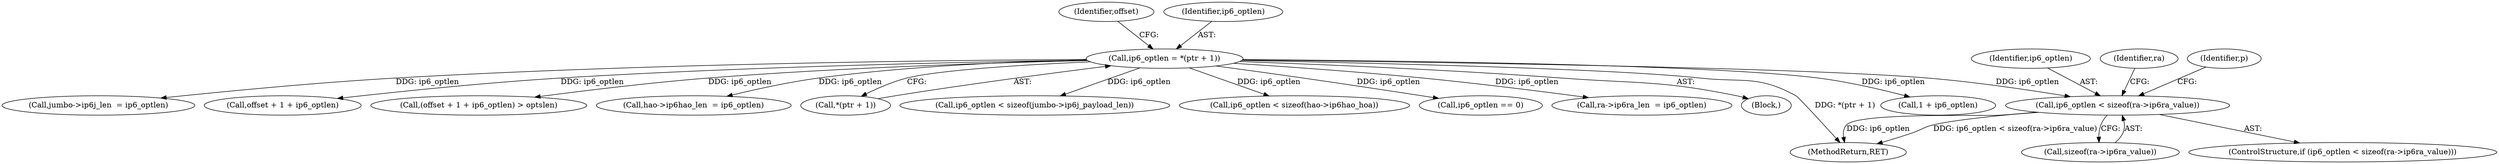 digraph "0_suricata_11f3659f64a4e42e90cb3c09fcef66894205aefe@API" {
"1000605" [label="(Call,ip6_optlen < sizeof(ra->ip6ra_value))"];
"1000552" [label="(Call,ip6_optlen = *(ptr + 1))"];
"1001090" [label="(MethodReturn,RET)"];
"1000562" [label="(Call,1 + ip6_optlen)"];
"1000607" [label="(Call,sizeof(ra->ip6ra_value))"];
"1000552" [label="(Call,ip6_optlen = *(ptr + 1))"];
"1000606" [label="(Identifier,ip6_optlen)"];
"1000561" [label="(Identifier,offset)"];
"1000651" [label="(Call,jumbo->ip6j_len  = ip6_optlen)"];
"1000604" [label="(ControlStructure,if (ip6_optlen < sizeof(ra->ip6ra_value)))"];
"1000560" [label="(Call,offset + 1 + ip6_optlen)"];
"1000559" [label="(Call,(offset + 1 + ip6_optlen) > optslen)"];
"1000701" [label="(Call,hao->ip6hao_len  = ip6_optlen)"];
"1000554" [label="(Call,*(ptr + 1))"];
"1000657" [label="(Call,ip6_optlen < sizeof(jumbo->ip6j_payload_len))"];
"1000707" [label="(Call,ip6_optlen < sizeof(hao->ip6hao_hoa))"];
"1000553" [label="(Identifier,ip6_optlen)"];
"1000580" [label="(Call,ip6_optlen == 0)"];
"1000605" [label="(Call,ip6_optlen < sizeof(ra->ip6ra_value))"];
"1000619" [label="(Identifier,ra)"];
"1000599" [label="(Call,ra->ip6ra_len  = ip6_optlen)"];
"1000613" [label="(Identifier,p)"];
"1000526" [label="(Block,)"];
"1000605" -> "1000604"  [label="AST: "];
"1000605" -> "1000607"  [label="CFG: "];
"1000606" -> "1000605"  [label="AST: "];
"1000607" -> "1000605"  [label="AST: "];
"1000613" -> "1000605"  [label="CFG: "];
"1000619" -> "1000605"  [label="CFG: "];
"1000605" -> "1001090"  [label="DDG: ip6_optlen < sizeof(ra->ip6ra_value)"];
"1000605" -> "1001090"  [label="DDG: ip6_optlen"];
"1000552" -> "1000605"  [label="DDG: ip6_optlen"];
"1000552" -> "1000526"  [label="AST: "];
"1000552" -> "1000554"  [label="CFG: "];
"1000553" -> "1000552"  [label="AST: "];
"1000554" -> "1000552"  [label="AST: "];
"1000561" -> "1000552"  [label="CFG: "];
"1000552" -> "1001090"  [label="DDG: *(ptr + 1)"];
"1000552" -> "1000559"  [label="DDG: ip6_optlen"];
"1000552" -> "1000560"  [label="DDG: ip6_optlen"];
"1000552" -> "1000562"  [label="DDG: ip6_optlen"];
"1000552" -> "1000580"  [label="DDG: ip6_optlen"];
"1000552" -> "1000599"  [label="DDG: ip6_optlen"];
"1000552" -> "1000651"  [label="DDG: ip6_optlen"];
"1000552" -> "1000657"  [label="DDG: ip6_optlen"];
"1000552" -> "1000701"  [label="DDG: ip6_optlen"];
"1000552" -> "1000707"  [label="DDG: ip6_optlen"];
}
